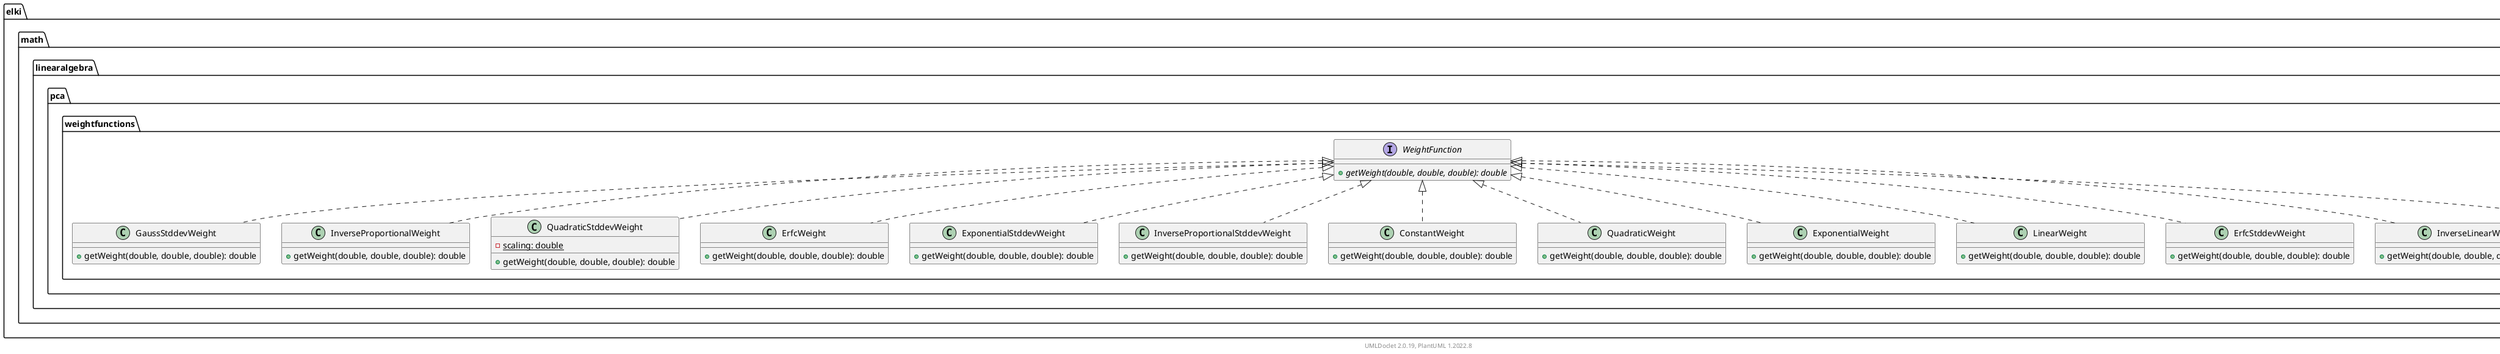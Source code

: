 @startuml
    remove .*\.(Instance|Par|Parameterizer|Factory)$
    namespace elki.math.linearalgebra.pca.weightfunctions {

        class GaussStddevWeight [[GaussStddevWeight.html]] {
            +getWeight(double, double, double): double
        }

        interface WeightFunction [[WeightFunction.html]] {
            {abstract} +getWeight(double, double, double): double
        }

        class InverseProportionalWeight [[InverseProportionalWeight.html]] {
            +getWeight(double, double, double): double
        }

        class QuadraticStddevWeight [[QuadraticStddevWeight.html]] {
            {static} -scaling: double
            +getWeight(double, double, double): double
        }

        class ErfcWeight [[ErfcWeight.html]] {
            +getWeight(double, double, double): double
        }

        class ExponentialStddevWeight [[ExponentialStddevWeight.html]] {
            +getWeight(double, double, double): double
        }

        class InverseProportionalStddevWeight [[InverseProportionalStddevWeight.html]] {
            +getWeight(double, double, double): double
        }

        class ConstantWeight [[ConstantWeight.html]] {
            +getWeight(double, double, double): double
        }

        class QuadraticWeight [[QuadraticWeight.html]] {
            +getWeight(double, double, double): double
        }

        class ExponentialWeight [[ExponentialWeight.html]] {
            +getWeight(double, double, double): double
        }

        class LinearWeight [[LinearWeight.html]] {
            +getWeight(double, double, double): double
        }

        class ErfcStddevWeight [[ErfcStddevWeight.html]] {
            +getWeight(double, double, double): double
        }

        class InverseLinearWeight [[InverseLinearWeight.html]] {
            +getWeight(double, double, double): double
        }

        class GaussWeight [[GaussWeight.html]] {
            +getWeight(double, double, double): double
        }

        WeightFunction <|.. GaussStddevWeight
        WeightFunction <|.. InverseProportionalWeight
        WeightFunction <|.. QuadraticStddevWeight
        WeightFunction <|.. ErfcWeight
        WeightFunction <|.. ExponentialStddevWeight
        WeightFunction <|.. InverseProportionalStddevWeight
        WeightFunction <|.. ConstantWeight
        WeightFunction <|.. QuadraticWeight
        WeightFunction <|.. ExponentialWeight
        WeightFunction <|.. LinearWeight
        WeightFunction <|.. ErfcStddevWeight
        WeightFunction <|.. InverseLinearWeight
        WeightFunction <|.. GaussWeight
    }

    center footer UMLDoclet 2.0.19, PlantUML 1.2022.8
@enduml
